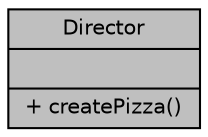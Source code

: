 digraph "Director"
{
 // LATEX_PDF_SIZE
  bgcolor="transparent";
  edge [fontname="Helvetica",fontsize="10",labelfontname="Helvetica",labelfontsize="10"];
  node [fontname="Helvetica",fontsize="10",shape=record];
  Node1 [label="{Director\n||+ createPizza()\l}",height=0.2,width=0.4,color="black", fillcolor="grey75", style="filled", fontcolor="black",tooltip="Класс-распорядитель"];
}
